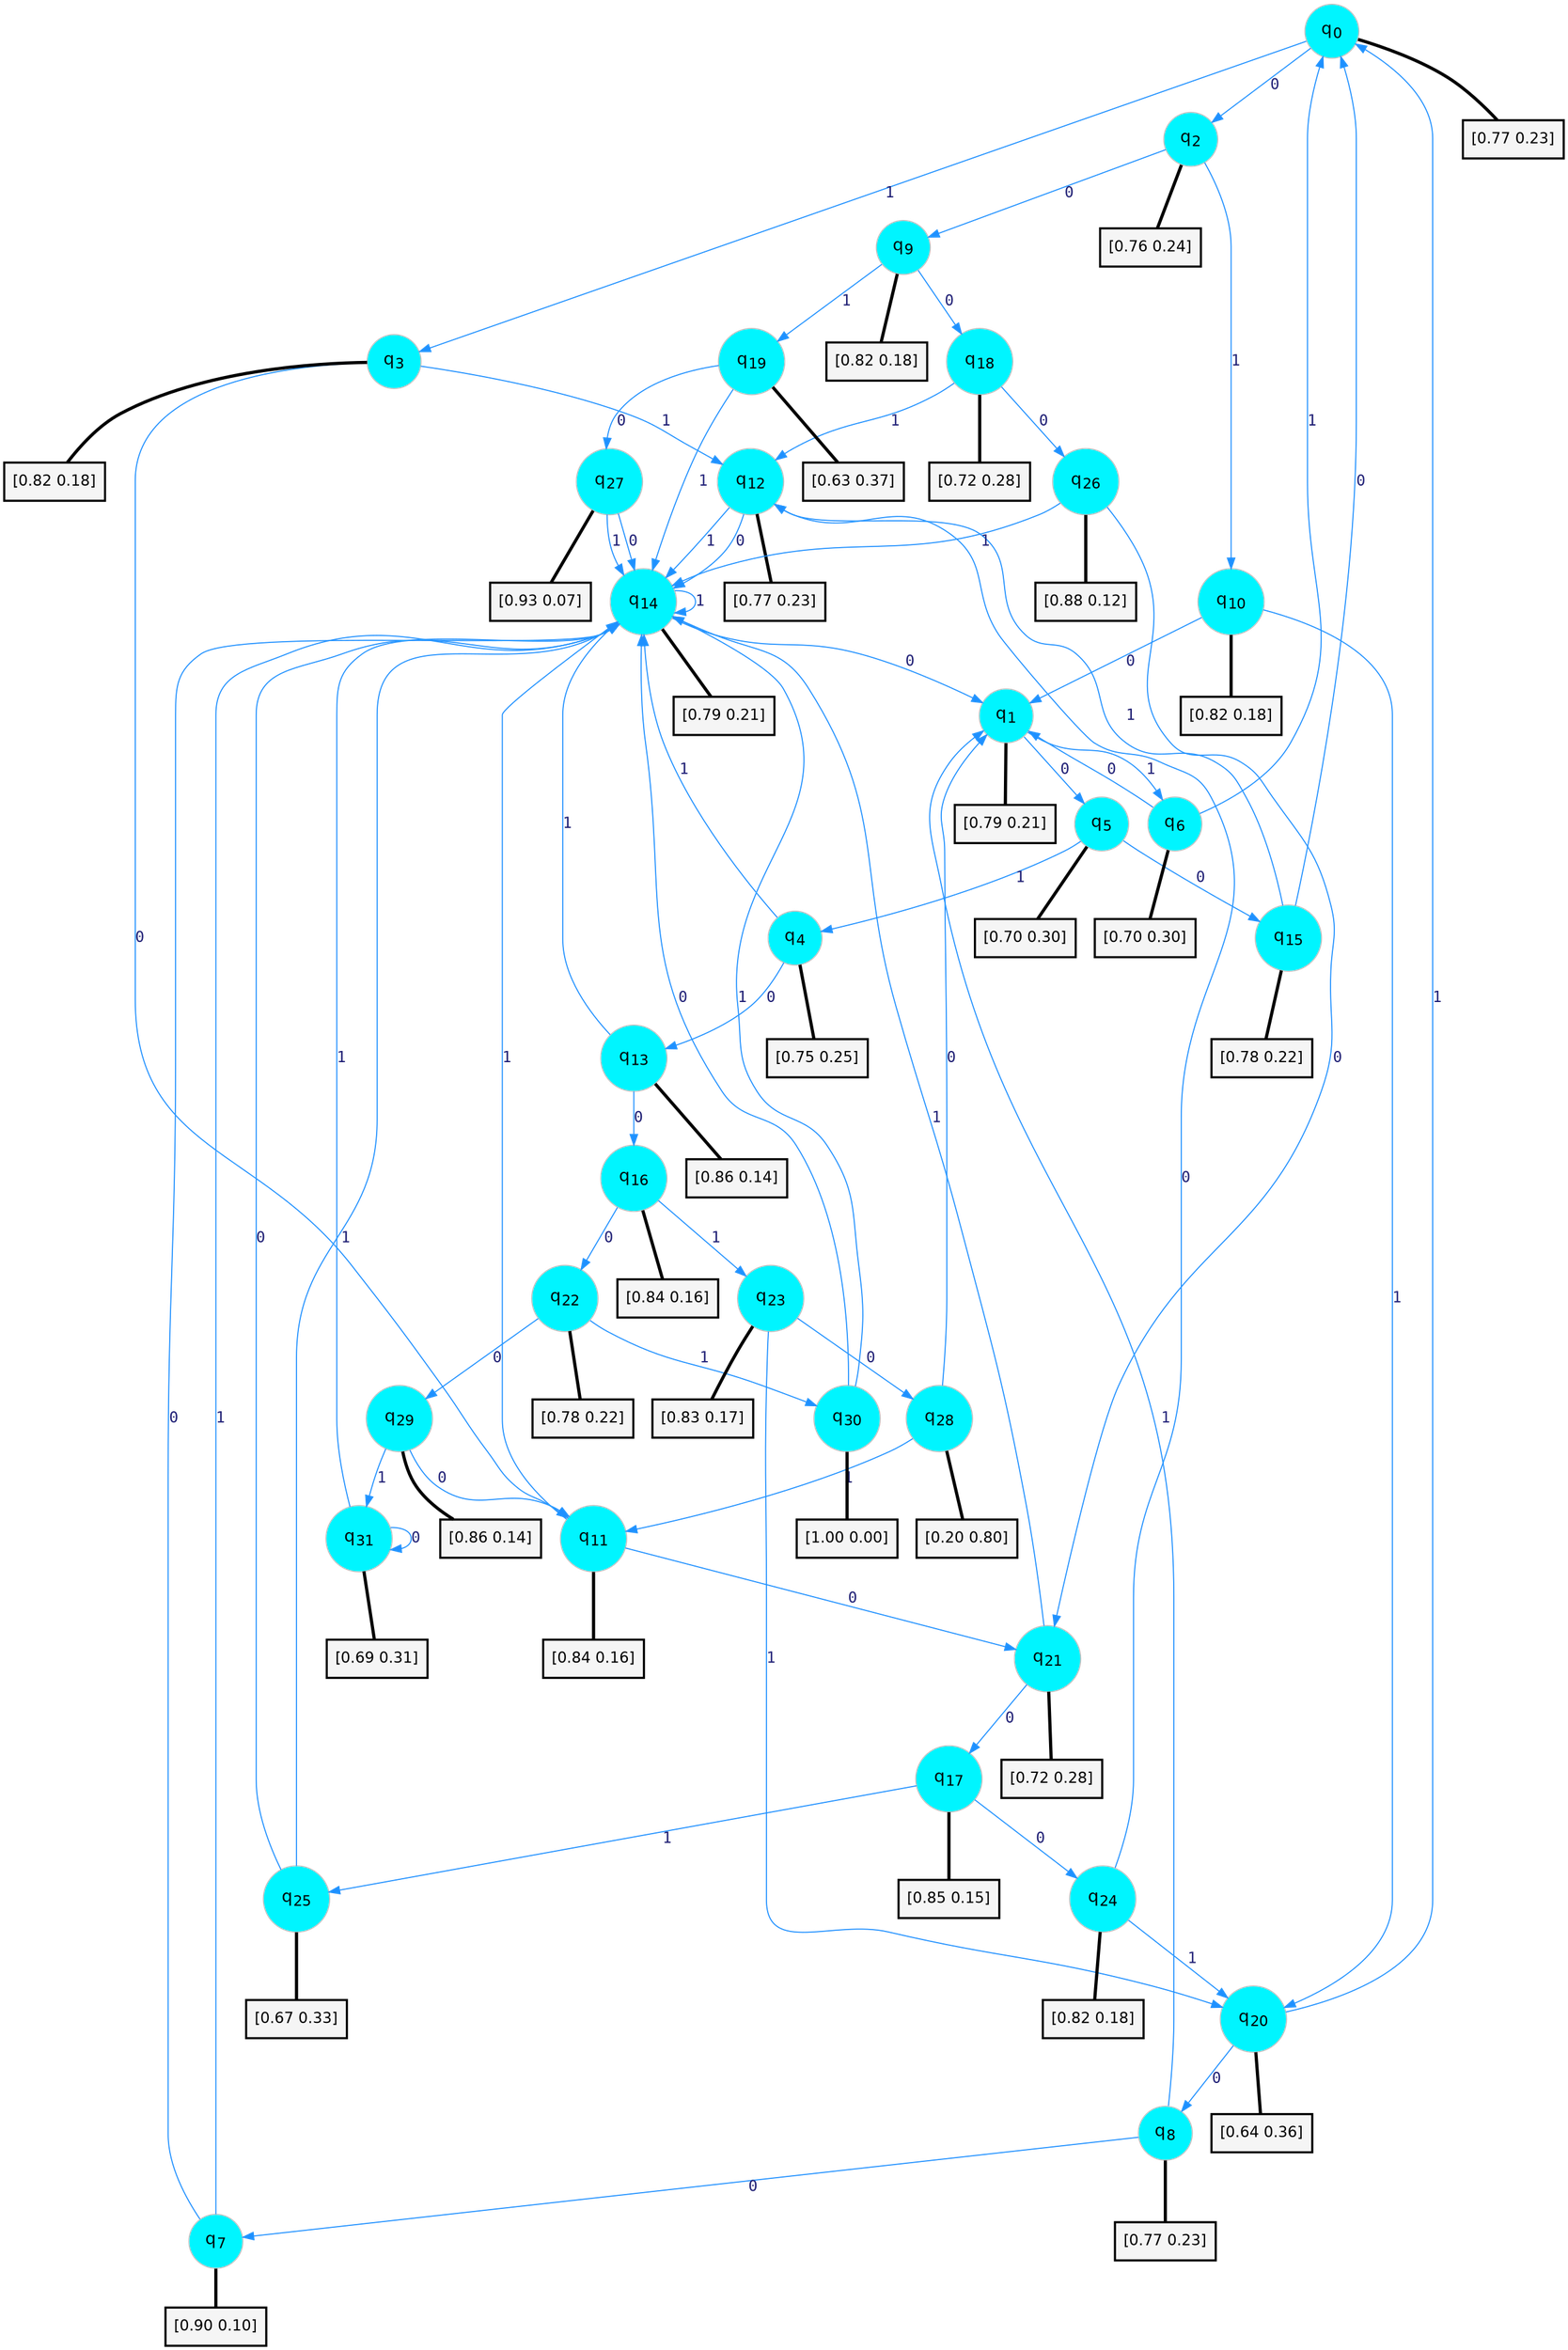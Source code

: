 digraph G {
graph [
bgcolor=transparent, dpi=300, rankdir=TD, size="40,25"];
node [
color=gray, fillcolor=turquoise1, fontcolor=black, fontname=Helvetica, fontsize=16, fontweight=bold, shape=circle, style=filled];
edge [
arrowsize=1, color=dodgerblue1, fontcolor=midnightblue, fontname=courier, fontweight=bold, penwidth=1, style=solid, weight=20];
0[label=<q<SUB>0</SUB>>];
1[label=<q<SUB>1</SUB>>];
2[label=<q<SUB>2</SUB>>];
3[label=<q<SUB>3</SUB>>];
4[label=<q<SUB>4</SUB>>];
5[label=<q<SUB>5</SUB>>];
6[label=<q<SUB>6</SUB>>];
7[label=<q<SUB>7</SUB>>];
8[label=<q<SUB>8</SUB>>];
9[label=<q<SUB>9</SUB>>];
10[label=<q<SUB>10</SUB>>];
11[label=<q<SUB>11</SUB>>];
12[label=<q<SUB>12</SUB>>];
13[label=<q<SUB>13</SUB>>];
14[label=<q<SUB>14</SUB>>];
15[label=<q<SUB>15</SUB>>];
16[label=<q<SUB>16</SUB>>];
17[label=<q<SUB>17</SUB>>];
18[label=<q<SUB>18</SUB>>];
19[label=<q<SUB>19</SUB>>];
20[label=<q<SUB>20</SUB>>];
21[label=<q<SUB>21</SUB>>];
22[label=<q<SUB>22</SUB>>];
23[label=<q<SUB>23</SUB>>];
24[label=<q<SUB>24</SUB>>];
25[label=<q<SUB>25</SUB>>];
26[label=<q<SUB>26</SUB>>];
27[label=<q<SUB>27</SUB>>];
28[label=<q<SUB>28</SUB>>];
29[label=<q<SUB>29</SUB>>];
30[label=<q<SUB>30</SUB>>];
31[label=<q<SUB>31</SUB>>];
32[label="[0.77 0.23]", shape=box,fontcolor=black, fontname=Helvetica, fontsize=14, penwidth=2, fillcolor=whitesmoke,color=black];
33[label="[0.79 0.21]", shape=box,fontcolor=black, fontname=Helvetica, fontsize=14, penwidth=2, fillcolor=whitesmoke,color=black];
34[label="[0.76 0.24]", shape=box,fontcolor=black, fontname=Helvetica, fontsize=14, penwidth=2, fillcolor=whitesmoke,color=black];
35[label="[0.82 0.18]", shape=box,fontcolor=black, fontname=Helvetica, fontsize=14, penwidth=2, fillcolor=whitesmoke,color=black];
36[label="[0.75 0.25]", shape=box,fontcolor=black, fontname=Helvetica, fontsize=14, penwidth=2, fillcolor=whitesmoke,color=black];
37[label="[0.70 0.30]", shape=box,fontcolor=black, fontname=Helvetica, fontsize=14, penwidth=2, fillcolor=whitesmoke,color=black];
38[label="[0.70 0.30]", shape=box,fontcolor=black, fontname=Helvetica, fontsize=14, penwidth=2, fillcolor=whitesmoke,color=black];
39[label="[0.90 0.10]", shape=box,fontcolor=black, fontname=Helvetica, fontsize=14, penwidth=2, fillcolor=whitesmoke,color=black];
40[label="[0.77 0.23]", shape=box,fontcolor=black, fontname=Helvetica, fontsize=14, penwidth=2, fillcolor=whitesmoke,color=black];
41[label="[0.82 0.18]", shape=box,fontcolor=black, fontname=Helvetica, fontsize=14, penwidth=2, fillcolor=whitesmoke,color=black];
42[label="[0.82 0.18]", shape=box,fontcolor=black, fontname=Helvetica, fontsize=14, penwidth=2, fillcolor=whitesmoke,color=black];
43[label="[0.84 0.16]", shape=box,fontcolor=black, fontname=Helvetica, fontsize=14, penwidth=2, fillcolor=whitesmoke,color=black];
44[label="[0.77 0.23]", shape=box,fontcolor=black, fontname=Helvetica, fontsize=14, penwidth=2, fillcolor=whitesmoke,color=black];
45[label="[0.86 0.14]", shape=box,fontcolor=black, fontname=Helvetica, fontsize=14, penwidth=2, fillcolor=whitesmoke,color=black];
46[label="[0.79 0.21]", shape=box,fontcolor=black, fontname=Helvetica, fontsize=14, penwidth=2, fillcolor=whitesmoke,color=black];
47[label="[0.78 0.22]", shape=box,fontcolor=black, fontname=Helvetica, fontsize=14, penwidth=2, fillcolor=whitesmoke,color=black];
48[label="[0.84 0.16]", shape=box,fontcolor=black, fontname=Helvetica, fontsize=14, penwidth=2, fillcolor=whitesmoke,color=black];
49[label="[0.85 0.15]", shape=box,fontcolor=black, fontname=Helvetica, fontsize=14, penwidth=2, fillcolor=whitesmoke,color=black];
50[label="[0.72 0.28]", shape=box,fontcolor=black, fontname=Helvetica, fontsize=14, penwidth=2, fillcolor=whitesmoke,color=black];
51[label="[0.63 0.37]", shape=box,fontcolor=black, fontname=Helvetica, fontsize=14, penwidth=2, fillcolor=whitesmoke,color=black];
52[label="[0.64 0.36]", shape=box,fontcolor=black, fontname=Helvetica, fontsize=14, penwidth=2, fillcolor=whitesmoke,color=black];
53[label="[0.72 0.28]", shape=box,fontcolor=black, fontname=Helvetica, fontsize=14, penwidth=2, fillcolor=whitesmoke,color=black];
54[label="[0.78 0.22]", shape=box,fontcolor=black, fontname=Helvetica, fontsize=14, penwidth=2, fillcolor=whitesmoke,color=black];
55[label="[0.83 0.17]", shape=box,fontcolor=black, fontname=Helvetica, fontsize=14, penwidth=2, fillcolor=whitesmoke,color=black];
56[label="[0.82 0.18]", shape=box,fontcolor=black, fontname=Helvetica, fontsize=14, penwidth=2, fillcolor=whitesmoke,color=black];
57[label="[0.67 0.33]", shape=box,fontcolor=black, fontname=Helvetica, fontsize=14, penwidth=2, fillcolor=whitesmoke,color=black];
58[label="[0.88 0.12]", shape=box,fontcolor=black, fontname=Helvetica, fontsize=14, penwidth=2, fillcolor=whitesmoke,color=black];
59[label="[0.93 0.07]", shape=box,fontcolor=black, fontname=Helvetica, fontsize=14, penwidth=2, fillcolor=whitesmoke,color=black];
60[label="[0.20 0.80]", shape=box,fontcolor=black, fontname=Helvetica, fontsize=14, penwidth=2, fillcolor=whitesmoke,color=black];
61[label="[0.86 0.14]", shape=box,fontcolor=black, fontname=Helvetica, fontsize=14, penwidth=2, fillcolor=whitesmoke,color=black];
62[label="[1.00 0.00]", shape=box,fontcolor=black, fontname=Helvetica, fontsize=14, penwidth=2, fillcolor=whitesmoke,color=black];
63[label="[0.69 0.31]", shape=box,fontcolor=black, fontname=Helvetica, fontsize=14, penwidth=2, fillcolor=whitesmoke,color=black];
0->2 [label=0];
0->3 [label=1];
0->32 [arrowhead=none, penwidth=3,color=black];
1->5 [label=0];
1->6 [label=1];
1->33 [arrowhead=none, penwidth=3,color=black];
2->9 [label=0];
2->10 [label=1];
2->34 [arrowhead=none, penwidth=3,color=black];
3->11 [label=0];
3->12 [label=1];
3->35 [arrowhead=none, penwidth=3,color=black];
4->13 [label=0];
4->14 [label=1];
4->36 [arrowhead=none, penwidth=3,color=black];
5->15 [label=0];
5->4 [label=1];
5->37 [arrowhead=none, penwidth=3,color=black];
6->1 [label=0];
6->0 [label=1];
6->38 [arrowhead=none, penwidth=3,color=black];
7->14 [label=0];
7->14 [label=1];
7->39 [arrowhead=none, penwidth=3,color=black];
8->7 [label=0];
8->1 [label=1];
8->40 [arrowhead=none, penwidth=3,color=black];
9->18 [label=0];
9->19 [label=1];
9->41 [arrowhead=none, penwidth=3,color=black];
10->1 [label=0];
10->20 [label=1];
10->42 [arrowhead=none, penwidth=3,color=black];
11->21 [label=0];
11->14 [label=1];
11->43 [arrowhead=none, penwidth=3,color=black];
12->14 [label=0];
12->14 [label=1];
12->44 [arrowhead=none, penwidth=3,color=black];
13->16 [label=0];
13->14 [label=1];
13->45 [arrowhead=none, penwidth=3,color=black];
14->1 [label=0];
14->14 [label=1];
14->46 [arrowhead=none, penwidth=3,color=black];
15->0 [label=0];
15->12 [label=1];
15->47 [arrowhead=none, penwidth=3,color=black];
16->22 [label=0];
16->23 [label=1];
16->48 [arrowhead=none, penwidth=3,color=black];
17->24 [label=0];
17->25 [label=1];
17->49 [arrowhead=none, penwidth=3,color=black];
18->26 [label=0];
18->12 [label=1];
18->50 [arrowhead=none, penwidth=3,color=black];
19->27 [label=0];
19->14 [label=1];
19->51 [arrowhead=none, penwidth=3,color=black];
20->8 [label=0];
20->0 [label=1];
20->52 [arrowhead=none, penwidth=3,color=black];
21->17 [label=0];
21->14 [label=1];
21->53 [arrowhead=none, penwidth=3,color=black];
22->29 [label=0];
22->30 [label=1];
22->54 [arrowhead=none, penwidth=3,color=black];
23->28 [label=0];
23->20 [label=1];
23->55 [arrowhead=none, penwidth=3,color=black];
24->12 [label=0];
24->20 [label=1];
24->56 [arrowhead=none, penwidth=3,color=black];
25->14 [label=0];
25->14 [label=1];
25->57 [arrowhead=none, penwidth=3,color=black];
26->21 [label=0];
26->14 [label=1];
26->58 [arrowhead=none, penwidth=3,color=black];
27->14 [label=0];
27->14 [label=1];
27->59 [arrowhead=none, penwidth=3,color=black];
28->1 [label=0];
28->11 [label=1];
28->60 [arrowhead=none, penwidth=3,color=black];
29->11 [label=0];
29->31 [label=1];
29->61 [arrowhead=none, penwidth=3,color=black];
30->14 [label=0];
30->14 [label=1];
30->62 [arrowhead=none, penwidth=3,color=black];
31->31 [label=0];
31->14 [label=1];
31->63 [arrowhead=none, penwidth=3,color=black];
}
